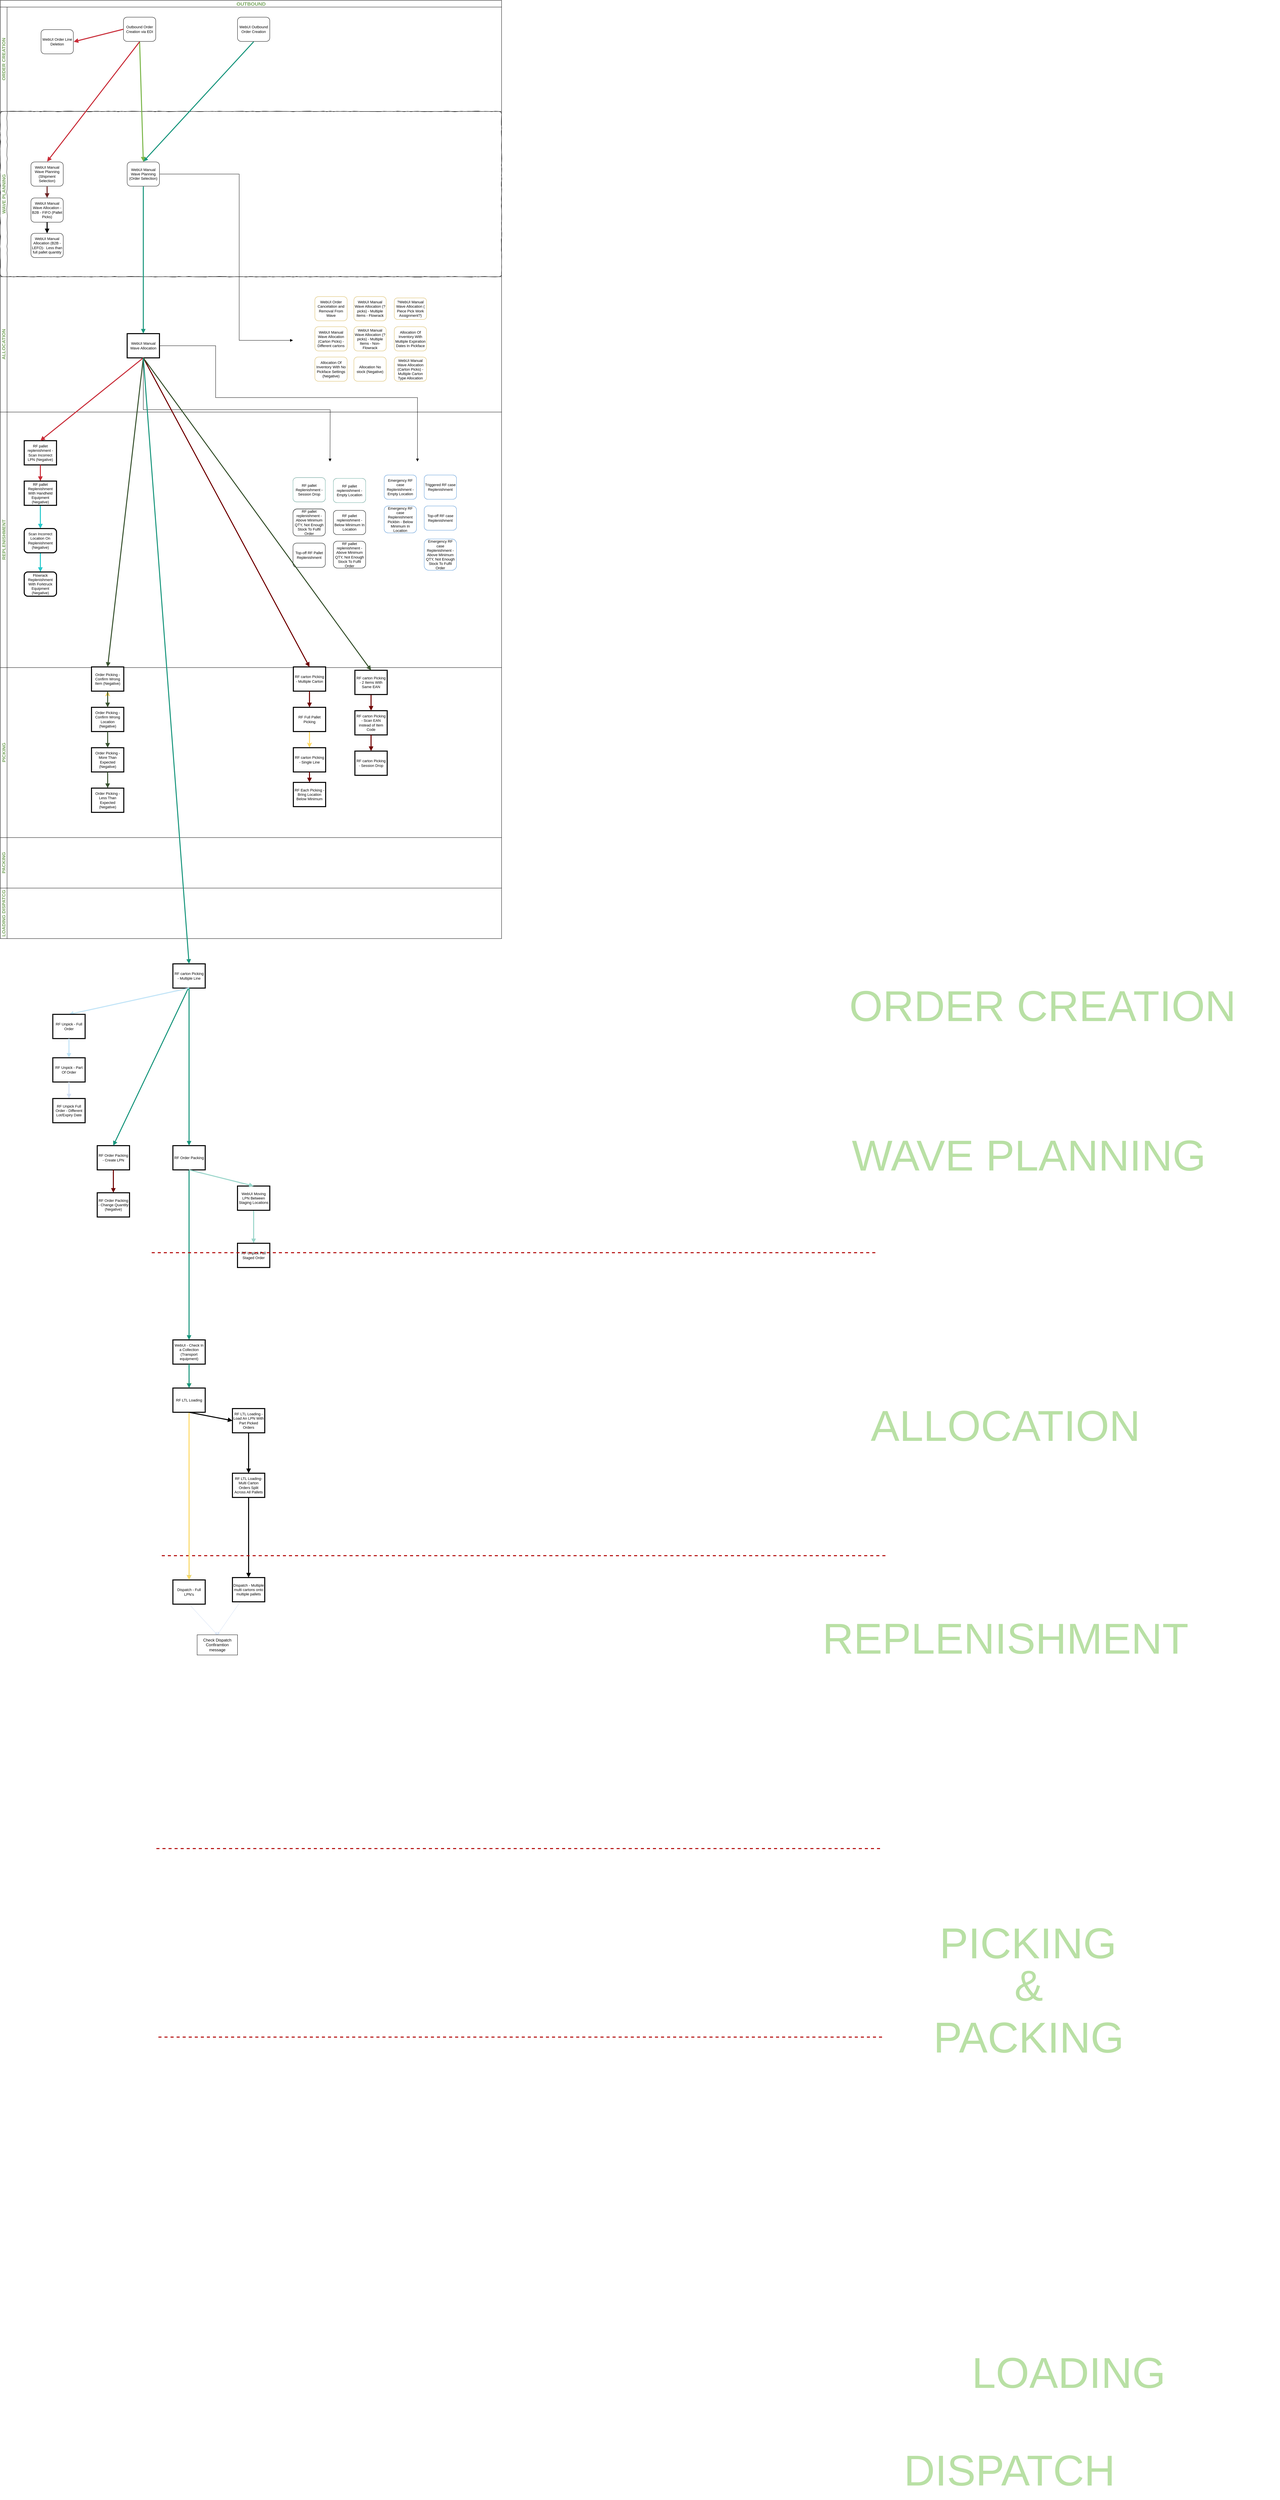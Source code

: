 <mxfile version="12.9.8" type="github"><diagram id="luoJL8KuEAm5CpeZwLHm" name="Page-1"><mxGraphModel dx="2500" dy="5607" grid="1" gridSize="10" guides="1" tooltips="1" connect="1" arrows="1" fold="1" page="1" pageScale="1" pageWidth="827" pageHeight="1169" math="0" shadow="0"><root><mxCell id="0"/><mxCell id="1" parent="0"/><UserObject label="&lt;font color=&quot;#B9E0A5&quot;&gt;ALLOCATION&lt;/font&gt;" lucidchartObjectId=".vVLuVB._1Rt" id="ZrMuteQqzwVxlPmZNm4r-79"><mxCell style="html=1;whiteSpace=wrap;;fontSize=128;fontColor=#000000;spacing=3;strokeColor=none;strokeOpacity=100;fillOpacity=0;shadow=1;fillColor=#000000;strokeWidth=3;" parent="1" vertex="1"><mxGeometry x="2486" y="-96" width="124" height="160" as="geometry"/></mxCell></UserObject><UserObject label="&lt;font color=&quot;#B9E0A5&quot;&gt;REPLENISHMENT&lt;/font&gt;" lucidchartObjectId=".vVLyLYL6PfR" id="ZrMuteQqzwVxlPmZNm4r-78"><mxCell style="html=1;whiteSpace=wrap;;fontSize=128;fontColor=#000000;spacing=3;strokeColor=none;strokeOpacity=100;fillOpacity=0;shadow=1;fillColor=#000000;strokeWidth=3;" parent="1" vertex="1"><mxGeometry x="2476" y="536" width="144" height="160" as="geometry"/></mxCell></UserObject><mxCell id="U_gB3cjSZpgT2DLavrX5-1" value="&lt;font style=&quot;font-size: 15px&quot; color=&quot;#78A65F&quot;&gt;OUTBOUND&lt;/font&gt;" style="swimlane;html=1;childLayout=stackLayout;resizeParent=1;resizeParentMax=0;horizontal=1;startSize=20;horizontalStack=0;" vertex="1" parent="1"><mxGeometry x="-440" y="-4250" width="1490" height="2787" as="geometry"/></mxCell><mxCell id="U_gB3cjSZpgT2DLavrX5-2" value="&lt;font style=&quot;font-size: 14px&quot; color=&quot;#78A65F&quot;&gt;ORDER CREATION&lt;br&gt;&lt;/font&gt;" style="swimlane;html=1;startSize=20;horizontal=0;" vertex="1" parent="U_gB3cjSZpgT2DLavrX5-1"><mxGeometry y="20" width="1490" height="310" as="geometry"/></mxCell><UserObject label="WebUI Order Line Deletion " lucidchartObjectId=".vVLLpRDW4vy" id="ZrMuteQqzwVxlPmZNm4r-17"><mxCell style="html=1;whiteSpace=wrap;;fontSize=11;fontColor=#000000;spacing=3;strokeOpacity=100;strokeWidth=1;rounded=1;perimeterSpacing=1;" parent="U_gB3cjSZpgT2DLavrX5-2" vertex="1"><mxGeometry x="121" y="67" width="96" height="72" as="geometry"/></mxCell></UserObject><mxCell id="U_gB3cjSZpgT2DLavrX5-3" value="&lt;font style=&quot;font-size: 14px&quot; color=&quot;#78A65F&quot;&gt;WAVE PLANNING&lt;br&gt;&lt;/font&gt;" style="swimlane;html=1;startSize=20;horizontal=0;rounded=1;comic=1;strokeWidth=1;perimeterSpacing=1;" vertex="1" parent="U_gB3cjSZpgT2DLavrX5-1"><mxGeometry y="330" width="1490" height="491" as="geometry"/></mxCell><UserObject label="WebUI Manual Wave Allocation - B2B - FIFO (Pallet Picks)" lucidchartObjectId="dOvMwCr7NXAL" id="ZrMuteQqzwVxlPmZNm4r-119"><mxCell style="html=1;whiteSpace=wrap;;fontSize=11;fontColor=#000000;spacing=3;strokeWidth=1;rounded=1;" parent="U_gB3cjSZpgT2DLavrX5-3" vertex="1"><mxGeometry x="91" y="257" width="96" height="72" as="geometry"/></mxCell></UserObject><UserObject label="" lucidchartObjectId="TKvM~NDfgVhR" id="ZrMuteQqzwVxlPmZNm4r-118"><mxCell style="html=1;jettySize=18;fontSize=11;strokeWidth=3;rounded=1;arcSize=0;startArrow=none;;endArrow=block;endFill=1;;exitX=0.5;exitY=1;exitDx=0;exitDy=0;entryX=0.5;entryY=0;entryDx=0;entryDy=0;" parent="U_gB3cjSZpgT2DLavrX5-3" source="ZrMuteQqzwVxlPmZNm4r-119" target="ZrMuteQqzwVxlPmZNm4r-55" edge="1"><mxGeometry width="100" height="100" relative="1" as="geometry"><mxPoint x="349" y="371" as="targetPoint"/></mxGeometry></mxCell></UserObject><UserObject label="WebUI Manual Wave Planning (Shipment Selection)" lucidchartObjectId=".vVLN.6uvLFo" id="ZrMuteQqzwVxlPmZNm4r-5"><mxCell style="html=1;whiteSpace=wrap;;fontSize=11;fontColor=#000000;spacing=3;strokeOpacity=100;strokeWidth=1;rounded=1;perimeterSpacing=1;" parent="U_gB3cjSZpgT2DLavrX5-3" vertex="1"><mxGeometry x="91" y="150" width="96" height="72" as="geometry"/></mxCell></UserObject><UserObject label="WebUI Manual Wave Planning (Order Selection)" link="https://jira.int.kn/browse/TCL-27" lucidchartObjectId=".vVL0HiBw2vn" id="ZrMuteQqzwVxlPmZNm4r-4"><mxCell style="html=1;whiteSpace=wrap;;fontSize=11;fontColor=#000000;spacing=3;strokeOpacity=100;strokeWidth=1;rounded=1;perimeterSpacing=1;" parent="U_gB3cjSZpgT2DLavrX5-3" vertex="1"><mxGeometry x="377" y="150" width="96" height="72" as="geometry"/></mxCell></UserObject><UserObject label="" lucidchartObjectId=".vVLKwBbfbuC" id="ZrMuteQqzwVxlPmZNm4r-58"><mxCell style="html=1;jettySize=18;fontSize=11;strokeColor=#6d2424;strokeOpacity=100;strokeWidth=3;rounded=1;arcSize=0;startArrow=none;;endArrow=block;endFill=1;;entryX=0.5;entryY=0;exitX=0.5;exitY=1;exitDx=0;exitDy=0;entryDx=0;entryDy=0;" parent="U_gB3cjSZpgT2DLavrX5-3" source="ZrMuteQqzwVxlPmZNm4r-5" target="ZrMuteQqzwVxlPmZNm4r-119" edge="1"><mxGeometry width="100" height="100" relative="1" as="geometry"><mxPoint x="565" y="306" as="sourcePoint"/></mxGeometry></mxCell></UserObject><UserObject label="WebUI Manual Allocation (B2B - LEFO)-&amp;nbsp; Less than full pallet quantity" lucidchartObjectId=".vVLW0~~8J9." id="ZrMuteQqzwVxlPmZNm4r-55"><mxCell style="html=1;whiteSpace=wrap;;fontSize=11;fontColor=#000000;spacing=3;strokeOpacity=100;strokeWidth=1;rounded=1;" parent="U_gB3cjSZpgT2DLavrX5-3" vertex="1"><mxGeometry x="91" y="362" width="96" height="72" as="geometry"/></mxCell></UserObject><mxCell id="U_gB3cjSZpgT2DLavrX5-4" value="&lt;div&gt;&lt;font style=&quot;font-size: 14px&quot; color=&quot;#78A65F&quot;&gt;ALLOCATION&lt;/font&gt;&lt;/div&gt;" style="swimlane;html=1;startSize=20;horizontal=0;" vertex="1" parent="U_gB3cjSZpgT2DLavrX5-1"><mxGeometry y="821" width="1490" height="402" as="geometry"/></mxCell><UserObject label="WebUI Manual Wave Allocation  (? picks) -   Multiple Items - Flowrack" lucidchartObjectId=".vVLqQHMH6m7" id="ZrMuteQqzwVxlPmZNm4r-40"><mxCell style="html=1;whiteSpace=wrap;;fontSize=11;fontColor=#000000;spacing=3;fillOpacity=0;fillColor=#000000;strokeWidth=1;rounded=1;comic=0;perimeterSpacing=1;shadow=0;strokeColor=#D6B656;" parent="U_gB3cjSZpgT2DLavrX5-4" vertex="1"><mxGeometry x="1051" y="59" width="96" height="72" as="geometry"/></mxCell></UserObject><UserObject label="WebUI Order  Cancelation and Removal From Wave" lucidchartObjectId=".vVL-yySB-Md" id="ZrMuteQqzwVxlPmZNm4r-10"><mxCell style="html=1;whiteSpace=wrap;;fontSize=11;fontColor=#000000;spacing=3;strokeOpacity=100;strokeWidth=1;rounded=1;comic=0;perimeterSpacing=1;shadow=0;strokeColor=#D6B656;" parent="U_gB3cjSZpgT2DLavrX5-4" vertex="1"><mxGeometry x="935" y="59.0" width="96" height="72" as="geometry"/></mxCell></UserObject><UserObject label="?WebUI Manual Wave Allocation ( Piece Pick Work Assignment?)" lucidchartObjectId=".vVLiXWS68hy" id="ZrMuteQqzwVxlPmZNm4r-54"><mxCell style="html=1;whiteSpace=wrap;;fontSize=11;fontColor=#000000;spacing=3;strokeWidth=1;rounded=1;comic=0;perimeterSpacing=1;shadow=0;strokeColor=#D6B656;" parent="U_gB3cjSZpgT2DLavrX5-4" vertex="1"><mxGeometry x="1171" y="63.0" width="96" height="64" as="geometry"/></mxCell></UserObject><UserObject label="WebUI Manual Wave Allocation  (? picks) -   Multiple Items -  Non-Flowrack" lucidchartObjectId=".vVL4~Vy8jL." id="ZrMuteQqzwVxlPmZNm4r-39"><mxCell style="html=1;whiteSpace=wrap;;fontSize=11;fontColor=#000000;spacing=3;fillOpacity=0;fillColor=#000000;strokeWidth=1;rounded=1;comic=0;perimeterSpacing=1;strokeColor=#D6B656;" parent="U_gB3cjSZpgT2DLavrX5-4" vertex="1"><mxGeometry x="1051" y="148.5" width="96" height="72" as="geometry"/></mxCell></UserObject><UserObject label="WebUI Manual Wave Allocation (Carton Picks) -Different cartons" lucidchartObjectId=".vVLkxgRSqq_" id="ZrMuteQqzwVxlPmZNm4r-53"><mxCell style="html=1;whiteSpace=wrap;;fontSize=11;fontColor=#000000;spacing=3;strokeWidth=1;rounded=1;comic=0;perimeterSpacing=1;shadow=0;strokeColor=#D6B656;" parent="U_gB3cjSZpgT2DLavrX5-4" vertex="1"><mxGeometry x="935" y="148.5" width="96" height="72" as="geometry"/></mxCell></UserObject><UserObject label=" Allocation Of Inventory With Multiple Expiration Dates In Pickface" lucidchartObjectId=".vVL4pVQn~yj" id="ZrMuteQqzwVxlPmZNm4r-38"><mxCell style="html=1;whiteSpace=wrap;;fontSize=11;fontColor=#000000;spacing=3;strokeWidth=1;rounded=1;comic=0;perimeterSpacing=1;shadow=0;strokeColor=#D6B656;" parent="U_gB3cjSZpgT2DLavrX5-4" vertex="1"><mxGeometry x="1171" y="148.5" width="96" height="72" as="geometry"/></mxCell></UserObject><UserObject label="Allocation Of Inventory With No Pickface Settings (Negative)" lucidchartObjectId=".vVLdm.uFGVy" id="ZrMuteQqzwVxlPmZNm4r-9"><mxCell style="html=1;whiteSpace=wrap;;fontSize=11;fontColor=#000000;spacing=3;strokeOpacity=100;strokeWidth=1;rounded=1;perimeterSpacing=1;strokeColor=#D6B656;" parent="U_gB3cjSZpgT2DLavrX5-4" vertex="1"><mxGeometry x="935" y="238.5" width="96" height="72" as="geometry"/></mxCell></UserObject><UserObject label="Allocation No stock (Negative)" lucidchartObjectId=".vVL~0iO5kdd" id="ZrMuteQqzwVxlPmZNm4r-8"><mxCell style="html=1;whiteSpace=wrap;;fontSize=11;fontColor=#000000;spacing=3;strokeOpacity=100;strokeWidth=1;rounded=1;perimeterSpacing=1;strokeColor=#D6B656;" parent="U_gB3cjSZpgT2DLavrX5-4" vertex="1"><mxGeometry x="1051" y="238.5" width="96" height="72" as="geometry"/></mxCell></UserObject><UserObject label="WebUI Manual Wave Allocation (Carton Picks) - Multiple Carton Type Allocation" lucidchartObjectId=".vVL07Q1T3~1" id="ZrMuteQqzwVxlPmZNm4r-2"><mxCell style="html=1;whiteSpace=wrap;;fontSize=11;fontColor=#000000;spacing=3;strokeOpacity=100;strokeWidth=1;comic=0;shadow=0;rounded=1;strokeColor=#D6B656;perimeterSpacing=1;" parent="U_gB3cjSZpgT2DLavrX5-4" vertex="1"><mxGeometry x="1171" y="238.5" width="96" height="72" as="geometry"/></mxCell></UserObject><UserObject label="WebUI Manual Wave Allocation " lucidchartObjectId=".vVLSlnws_BT" id="ZrMuteQqzwVxlPmZNm4r-47"><mxCell style="html=1;whiteSpace=wrap;;fontSize=11;fontColor=#000000;spacing=3;strokeOpacity=100;strokeWidth=3;" parent="U_gB3cjSZpgT2DLavrX5-4" vertex="1"><mxGeometry x="377" y="169" width="96" height="72" as="geometry"/></mxCell></UserObject><mxCell id="U_gB3cjSZpgT2DLavrX5-6" value="&lt;font style=&quot;font-size: 14px&quot; color=&quot;#78A65F&quot;&gt;REPLENISHMENT&lt;br&gt;&lt;/font&gt;" style="swimlane;html=1;startSize=20;horizontal=0;" vertex="1" parent="U_gB3cjSZpgT2DLavrX5-1"><mxGeometry y="1223" width="1490" height="759" as="geometry"/></mxCell><mxCell id="U_gB3cjSZpgT2DLavrX5-25" value="&lt;font style=&quot;font-size: 14px&quot; color=&quot;#78A65F&quot;&gt;REPLENISHMENT&lt;br&gt;&lt;/font&gt;" style="swimlane;html=1;startSize=20;horizontal=0;" vertex="1" parent="U_gB3cjSZpgT2DLavrX5-6"><mxGeometry width="1490" height="759" as="geometry"/></mxCell><UserObject label="RF pallet replenishment - Scan Incorrect LPN (Negative)" lucidchartObjectId=".vVLLuCzHj3n" id="U_gB3cjSZpgT2DLavrX5-28"><mxCell style="html=1;whiteSpace=wrap;;fontSize=11;fontColor=#000000;spacing=3;strokeOpacity=100;strokeWidth=3;" vertex="1" parent="U_gB3cjSZpgT2DLavrX5-25"><mxGeometry x="71" y="85" width="96" height="72" as="geometry"/></mxCell></UserObject><UserObject label="" lucidchartObjectId=".vVLG-VikOHq" id="U_gB3cjSZpgT2DLavrX5-29"><mxCell style="html=1;jettySize=18;fontSize=11;strokeColor=#28c9cc;strokeOpacity=100;strokeWidth=3;rounded=1;arcSize=0;startArrow=none;;endArrow=block;endFill=1;;exitX=0.5;exitY=1.021;exitPerimeter=1;entryX=0.5;entryY=-0.021;entryPerimeter=1;" edge="1" parent="U_gB3cjSZpgT2DLavrX5-25" source="U_gB3cjSZpgT2DLavrX5-42" target="U_gB3cjSZpgT2DLavrX5-41"><mxGeometry width="100" height="100" relative="1" as="geometry"/></mxCell></UserObject><UserObject label="" lucidchartObjectId=".vVLofUYMdH4" id="U_gB3cjSZpgT2DLavrX5-30"><mxCell style="html=1;jettySize=18;fontSize=11;strokeColor=#28c9cc;strokeOpacity=100;strokeWidth=3;rounded=1;arcSize=0;startArrow=none;;endArrow=block;endFill=1;;exitX=0.5;exitY=1;entryX=0.5;entryY=-0.021;entryPerimeter=1;exitDx=0;exitDy=0;" edge="1" parent="U_gB3cjSZpgT2DLavrX5-25" source="U_gB3cjSZpgT2DLavrX5-38" target="U_gB3cjSZpgT2DLavrX5-42"><mxGeometry width="100" height="100" relative="1" as="geometry"/></mxCell></UserObject><UserObject label="" lucidchartObjectId=".vVLhCOw98GG" id="U_gB3cjSZpgT2DLavrX5-31"><mxCell style="html=1;jettySize=18;fontSize=11;strokeColor=#c92d39;strokeOpacity=100;strokeWidth=3;rounded=1;arcSize=0;startArrow=none;;endArrow=block;endFill=1;;exitX=0.5;exitY=1.021;exitPerimeter=1;entryX=0.5;entryY=-0.021;entryPerimeter=1;" edge="1" parent="U_gB3cjSZpgT2DLavrX5-25" source="U_gB3cjSZpgT2DLavrX5-28" target="U_gB3cjSZpgT2DLavrX5-38"><mxGeometry width="100" height="100" relative="1" as="geometry"/></mxCell></UserObject><UserObject label="RF pallet  Replenishment With Handheld Equipment (Negative)" lucidchartObjectId=".vVLH~wC2rEc" id="U_gB3cjSZpgT2DLavrX5-38"><mxCell style="html=1;whiteSpace=wrap;;fontSize=11;fontColor=#000000;spacing=3;strokeOpacity=100;strokeWidth=3;" vertex="1" parent="U_gB3cjSZpgT2DLavrX5-25"><mxGeometry x="71" y="205" width="96" height="72" as="geometry"/></mxCell></UserObject><UserObject label="Emergency RF case Replenishment - Empty Location" lucidchartObjectId=".vVLllC0J9Zr" id="ZrMuteQqzwVxlPmZNm4r-24"><mxCell style="html=1;whiteSpace=wrap;;fontSize=11;fontColor=#000000;spacing=3;strokeOpacity=100;strokeWidth=1;rounded=1;perimeterSpacing=1;strokeColor=#5696D6;" parent="U_gB3cjSZpgT2DLavrX5-25" vertex="1"><mxGeometry x="1141" y="187" width="96" height="72" as="geometry"/></mxCell></UserObject><UserObject label="Triggered RF case Replenishment" lucidchartObjectId=".vVL1J9eiRK7" id="ZrMuteQqzwVxlPmZNm4r-36"><mxCell style="html=1;whiteSpace=wrap;;fontSize=11;fontColor=#000000;spacing=3;strokeOpacity=100;strokeWidth=1;rounded=1;perimeterSpacing=1;strokeColor=#5696D6;" parent="U_gB3cjSZpgT2DLavrX5-25" vertex="1"><mxGeometry x="1260" y="187" width="96" height="72" as="geometry"/></mxCell></UserObject><UserObject label="Emergency RF case Replenishment - Empty Location" lucidchartObjectId=".vVLllC0J9Zr" id="U_gB3cjSZpgT2DLavrX5-26"><mxCell style="html=1;whiteSpace=wrap;;fontSize=11;fontColor=#000000;spacing=3;strokeOpacity=100;strokeWidth=1;rounded=1;perimeterSpacing=1;strokeColor=#5696D6;" vertex="1" parent="U_gB3cjSZpgT2DLavrX5-25"><mxGeometry x="1141" y="187" width="96" height="72" as="geometry"/></mxCell></UserObject><UserObject label="Triggered RF case Replenishment" lucidchartObjectId=".vVL1J9eiRK7" id="U_gB3cjSZpgT2DLavrX5-27"><mxCell style="html=1;whiteSpace=wrap;;fontSize=11;fontColor=#000000;spacing=3;strokeOpacity=100;strokeWidth=1;rounded=1;perimeterSpacing=1;strokeColor=#5696D6;" vertex="1" parent="U_gB3cjSZpgT2DLavrX5-25"><mxGeometry x="1260" y="187" width="96" height="72" as="geometry"/></mxCell></UserObject><UserObject label="Top-off RF case Replenishment" lucidchartObjectId=".vVLzS1Z9R6-" id="U_gB3cjSZpgT2DLavrX5-33"><mxCell style="html=1;whiteSpace=wrap;;fontSize=11;fontColor=#000000;spacing=3;strokeOpacity=100;strokeWidth=1;rounded=1;perimeterSpacing=1;strokeColor=#5696D6;" vertex="1" parent="U_gB3cjSZpgT2DLavrX5-25"><mxGeometry x="1260" y="279" width="96" height="72" as="geometry"/></mxCell></UserObject><UserObject label="RF pallet  Replenishment - Session Drop" lucidchartObjectId="ALVL61vblGDb" id="U_gB3cjSZpgT2DLavrX5-34"><mxCell style="html=1;whiteSpace=wrap;;fontSize=11;fontColor=#000000;spacing=3;strokeOpacity=100;strokeWidth=1;rounded=1;perimeterSpacing=1;" vertex="1" parent="U_gB3cjSZpgT2DLavrX5-25"><mxGeometry x="870.0" y="194.75" width="96" height="72" as="geometry"/></mxCell></UserObject><UserObject label="RF pallet replenishment  - Empty Location" lucidchartObjectId=".vVLG3KbtADb" id="U_gB3cjSZpgT2DLavrX5-43"><mxCell style="html=1;whiteSpace=wrap;;fontSize=11;fontColor=#000000;spacing=3;strokeOpacity=100;strokeWidth=1;rounded=1;perimeterSpacing=1;" vertex="1" parent="U_gB3cjSZpgT2DLavrX5-25"><mxGeometry x="990.0" y="197" width="96" height="72" as="geometry"/></mxCell></UserObject><UserObject label="Top-off RF case Replenishment" lucidchartObjectId=".vVLzS1Z9R6-" id="ZrMuteQqzwVxlPmZNm4r-74"><mxCell style="html=1;whiteSpace=wrap;;fontSize=11;fontColor=#000000;spacing=3;strokeOpacity=100;strokeWidth=1;rounded=1;perimeterSpacing=1;strokeColor=#5696D6;" parent="U_gB3cjSZpgT2DLavrX5-25" vertex="1"><mxGeometry x="1260" y="279" width="96" height="72" as="geometry"/></mxCell></UserObject><UserObject label="RF pallet  Replenishment - Session Drop" lucidchartObjectId="ALVL61vblGDb" id="ZrMuteQqzwVxlPmZNm4r-89"><mxCell style="html=1;whiteSpace=wrap;;fontSize=11;fontColor=#000000;spacing=3;strokeOpacity=100;strokeWidth=1;rounded=1;perimeterSpacing=1;strokeColor=#67AB9F;" parent="U_gB3cjSZpgT2DLavrX5-25" vertex="1"><mxGeometry x="870.0" y="194.75" width="96" height="72" as="geometry"/></mxCell></UserObject><UserObject label="RF pallet replenishment  - Empty Location" lucidchartObjectId=".vVLG3KbtADb" id="ZrMuteQqzwVxlPmZNm4r-18"><mxCell style="html=1;whiteSpace=wrap;;fontSize=11;fontColor=#000000;spacing=3;strokeOpacity=100;strokeWidth=1;rounded=1;perimeterSpacing=1;strokeColor=#67AB9F;" parent="U_gB3cjSZpgT2DLavrX5-25" vertex="1"><mxGeometry x="990.0" y="197" width="96" height="72" as="geometry"/></mxCell></UserObject><UserObject label="Emergency RF case Replenishment - Above Minimum QTY, Not Enough Stock To Fulfil Order" lucidchartObjectId=".vVL~g4jn9-n" id="ZrMuteQqzwVxlPmZNm4r-26"><mxCell style="html=1;whiteSpace=wrap;;fontSize=11;fontColor=#000000;spacing=3;strokeOpacity=100;strokeWidth=1;rounded=1;perimeterSpacing=1;strokeColor=#5696D6;" parent="U_gB3cjSZpgT2DLavrX5-25" vertex="1"><mxGeometry x="1260" y="377" width="96" height="93" as="geometry"/></mxCell></UserObject><UserObject label="RF pallet replenishment - Above Minimum QTY, Not Enough Stock To Fulfil Order" lucidchartObjectId=".vVL1Erp07Hh" id="U_gB3cjSZpgT2DLavrX5-20"><mxCell style="html=1;whiteSpace=wrap;;fontSize=11;fontColor=#000000;spacing=3;strokeOpacity=100;strokeWidth=1;rounded=1;perimeterSpacing=1;strokeColor=#67AB9F;" vertex="1" parent="U_gB3cjSZpgT2DLavrX5-25"><mxGeometry x="990.0" y="383.5" width="96" height="80" as="geometry"/></mxCell></UserObject><UserObject label="RF pallet replenishment - Below Minimum In Location" lucidchartObjectId=".vVLLzOHcC9c" id="ZrMuteQqzwVxlPmZNm4r-19"><mxCell style="html=1;whiteSpace=wrap;;fontSize=11;fontColor=#000000;spacing=3;strokeOpacity=100;strokeWidth=1;rounded=1;perimeterSpacing=1;strokeColor=#67AB9F;" parent="U_gB3cjSZpgT2DLavrX5-25" vertex="1"><mxGeometry x="990.0" y="292" width="96" height="72" as="geometry"/></mxCell></UserObject><UserObject label="RF pallet replenishment - Above Minimum QTY, Not Enough Stock To Fulfil Order" lucidchartObjectId=".vVL1Erp07Hh" id="ZrMuteQqzwVxlPmZNm4r-20"><mxCell style="html=1;whiteSpace=wrap;;fontSize=11;fontColor=#000000;spacing=3;strokeOpacity=100;strokeWidth=1;rounded=1;perimeterSpacing=1;strokeColor=#67AB9F;" parent="U_gB3cjSZpgT2DLavrX5-25" vertex="1"><mxGeometry x="870.0" y="287.75" width="96" height="80" as="geometry"/></mxCell></UserObject><UserObject label="Top-off RF Pallet Replenishment" lucidchartObjectId="ALVL61vblGDb" id="U_gB3cjSZpgT2DLavrX5-21"><mxCell style="html=1;whiteSpace=wrap;;fontSize=11;fontColor=#000000;spacing=3;strokeOpacity=100;strokeWidth=1;rounded=1;perimeterSpacing=1;strokeColor=#67AB9F;" vertex="1" parent="U_gB3cjSZpgT2DLavrX5-25"><mxGeometry x="870.0" y="389.25" width="96" height="72" as="geometry"/></mxCell></UserObject><UserObject label="Emergency RF case Replenishment Pickbin - Below Minimum In Location" lucidchartObjectId=".vVLDHT-9TAI" id="ZrMuteQqzwVxlPmZNm4r-25"><mxCell style="html=1;whiteSpace=wrap;;fontSize=11;fontColor=#000000;spacing=3;strokeOpacity=100;strokeWidth=1;rounded=1;perimeterSpacing=1;strokeColor=#5696D6;" parent="U_gB3cjSZpgT2DLavrX5-25" vertex="1"><mxGeometry x="1141" y="279" width="96" height="80" as="geometry"/></mxCell></UserObject><UserObject label="Emergency RF case Replenishment - Above Minimum QTY, Not Enough Stock To Fulfil Order" lucidchartObjectId=".vVL~g4jn9-n" id="U_gB3cjSZpgT2DLavrX5-40"><mxCell style="html=1;whiteSpace=wrap;;fontSize=11;fontColor=#000000;spacing=3;strokeOpacity=100;strokeWidth=1;rounded=1;perimeterSpacing=1;strokeColor=#5696D6;" vertex="1" parent="U_gB3cjSZpgT2DLavrX5-25"><mxGeometry x="1260" y="377" width="96" height="93" as="geometry"/></mxCell></UserObject><UserObject label="RF pallet replenishment - Above Minimum QTY, Not Enough Stock To Fulfil Order" lucidchartObjectId=".vVL1Erp07Hh" id="U_gB3cjSZpgT2DLavrX5-39"><mxCell style="html=1;whiteSpace=wrap;;fontSize=11;fontColor=#000000;spacing=3;strokeOpacity=100;strokeWidth=1;rounded=1;perimeterSpacing=1;" vertex="1" parent="U_gB3cjSZpgT2DLavrX5-25"><mxGeometry x="990.0" y="383.5" width="96" height="80" as="geometry"/></mxCell></UserObject><UserObject label="RF pallet replenishment - Below Minimum In Location" lucidchartObjectId=".vVLLzOHcC9c" id="U_gB3cjSZpgT2DLavrX5-37"><mxCell style="html=1;whiteSpace=wrap;;fontSize=11;fontColor=#000000;spacing=3;strokeOpacity=100;strokeWidth=1;rounded=1;perimeterSpacing=1;" vertex="1" parent="U_gB3cjSZpgT2DLavrX5-25"><mxGeometry x="990.0" y="292" width="96" height="72" as="geometry"/></mxCell></UserObject><UserObject label="RF pallet replenishment - Above Minimum QTY, Not Enough Stock To Fulfil Order" lucidchartObjectId=".vVL1Erp07Hh" id="U_gB3cjSZpgT2DLavrX5-36"><mxCell style="html=1;whiteSpace=wrap;;fontSize=11;fontColor=#000000;spacing=3;strokeOpacity=100;strokeWidth=1;rounded=1;perimeterSpacing=1;" vertex="1" parent="U_gB3cjSZpgT2DLavrX5-25"><mxGeometry x="870.0" y="287.75" width="96" height="80" as="geometry"/></mxCell></UserObject><UserObject label="Top-off RF Pallet Replenishment" lucidchartObjectId="ALVL61vblGDb" id="U_gB3cjSZpgT2DLavrX5-35"><mxCell style="html=1;whiteSpace=wrap;;fontSize=11;fontColor=#000000;spacing=3;strokeOpacity=100;strokeWidth=1;rounded=1;perimeterSpacing=1;" vertex="1" parent="U_gB3cjSZpgT2DLavrX5-25"><mxGeometry x="870.0" y="389.25" width="96" height="72" as="geometry"/></mxCell></UserObject><UserObject label="Emergency RF case Replenishment Pickbin - Below Minimum In Location" lucidchartObjectId=".vVLDHT-9TAI" id="U_gB3cjSZpgT2DLavrX5-32"><mxCell style="html=1;whiteSpace=wrap;;fontSize=11;fontColor=#000000;spacing=3;strokeOpacity=100;strokeWidth=1;rounded=1;perimeterSpacing=1;strokeColor=#5696D6;" vertex="1" parent="U_gB3cjSZpgT2DLavrX5-25"><mxGeometry x="1141" y="279" width="96" height="80" as="geometry"/></mxCell></UserObject><UserObject label="RF pallet replenishment - Above Minimum QTY, Not Enough Stock To Fulfil Order" lucidchartObjectId=".vVL1Erp07Hh" id="U_gB3cjSZpgT2DLavrX5-44"><mxCell style="html=1;whiteSpace=wrap;;fontSize=11;fontColor=#000000;spacing=3;strokeOpacity=100;strokeWidth=1;rounded=1;perimeterSpacing=1;" vertex="1" parent="U_gB3cjSZpgT2DLavrX5-25"><mxGeometry x="870.0" y="288" width="96" height="80" as="geometry"/></mxCell></UserObject><UserObject label="Flowrack Replenishment With Forktruck Equipment (Negative)" lucidchartObjectId=".vVLsWGwoKKf" id="U_gB3cjSZpgT2DLavrX5-41"><mxCell style="html=1;whiteSpace=wrap;;fontSize=11;fontColor=#000000;spacing=3;strokeOpacity=100;strokeWidth=3;rounded=1;" vertex="1" parent="U_gB3cjSZpgT2DLavrX5-25"><mxGeometry x="71" y="475" width="96" height="72" as="geometry"/></mxCell></UserObject><UserObject label="Scan Incorrect Location On Replenishment (Negative)" lucidchartObjectId=".vVLjdvRrUWc" id="U_gB3cjSZpgT2DLavrX5-42"><mxCell style="html=1;whiteSpace=wrap;;fontSize=11;fontColor=#000000;spacing=3;strokeOpacity=100;strokeWidth=3;rounded=1;" vertex="1" parent="U_gB3cjSZpgT2DLavrX5-25"><mxGeometry x="71" y="346" width="96" height="72" as="geometry"/></mxCell></UserObject><UserObject label="RF pallet replenishment - Scan Incorrect LPN (Negative)" lucidchartObjectId=".vVLLuCzHj3n" id="ZrMuteQqzwVxlPmZNm4r-32"><mxCell style="html=1;whiteSpace=wrap;;fontSize=11;fontColor=#000000;spacing=3;strokeOpacity=100;strokeWidth=3;" parent="U_gB3cjSZpgT2DLavrX5-6" vertex="1"><mxGeometry x="71" y="85" width="96" height="72" as="geometry"/></mxCell></UserObject><UserObject label="" lucidchartObjectId=".vVLG-VikOHq" id="ZrMuteQqzwVxlPmZNm4r-34"><mxCell style="html=1;jettySize=18;fontSize=11;strokeColor=#28c9cc;strokeOpacity=100;strokeWidth=3;rounded=1;arcSize=0;startArrow=none;;endArrow=block;endFill=1;;exitX=0.5;exitY=1.021;exitPerimeter=1;entryX=0.5;entryY=-0.021;entryPerimeter=1;" parent="U_gB3cjSZpgT2DLavrX5-6" source="ZrMuteQqzwVxlPmZNm4r-30" target="ZrMuteQqzwVxlPmZNm4r-31" edge="1"><mxGeometry width="100" height="100" relative="1" as="geometry"/></mxCell></UserObject><UserObject label="" lucidchartObjectId=".vVLofUYMdH4" id="ZrMuteQqzwVxlPmZNm4r-71"><mxCell style="html=1;jettySize=18;fontSize=11;strokeColor=#28c9cc;strokeOpacity=100;strokeWidth=3;rounded=1;arcSize=0;startArrow=none;;endArrow=block;endFill=1;;exitX=0.5;exitY=1;entryX=0.5;entryY=-0.021;entryPerimeter=1;exitDx=0;exitDy=0;" parent="U_gB3cjSZpgT2DLavrX5-6" source="ZrMuteQqzwVxlPmZNm4r-33" target="ZrMuteQqzwVxlPmZNm4r-30" edge="1"><mxGeometry width="100" height="100" relative="1" as="geometry"/></mxCell></UserObject><UserObject label="" lucidchartObjectId=".vVLhCOw98GG" id="ZrMuteQqzwVxlPmZNm4r-77"><mxCell style="html=1;jettySize=18;fontSize=11;strokeColor=#c92d39;strokeOpacity=100;strokeWidth=3;rounded=1;arcSize=0;startArrow=none;;endArrow=block;endFill=1;;exitX=0.5;exitY=1.021;exitPerimeter=1;entryX=0.5;entryY=-0.021;entryPerimeter=1;" parent="U_gB3cjSZpgT2DLavrX5-6" source="ZrMuteQqzwVxlPmZNm4r-32" target="ZrMuteQqzwVxlPmZNm4r-33" edge="1"><mxGeometry width="100" height="100" relative="1" as="geometry"/></mxCell></UserObject><UserObject label="RF pallet  Replenishment With Handheld Equipment (Negative)" lucidchartObjectId=".vVLH~wC2rEc" id="ZrMuteQqzwVxlPmZNm4r-33"><mxCell style="html=1;whiteSpace=wrap;;fontSize=11;fontColor=#000000;spacing=3;strokeOpacity=100;strokeWidth=3;" parent="U_gB3cjSZpgT2DLavrX5-6" vertex="1"><mxGeometry x="71" y="205" width="96" height="72" as="geometry"/></mxCell></UserObject><UserObject label="Flowrack Replenishment With Forktruck Equipment (Negative)" lucidchartObjectId=".vVLsWGwoKKf" id="ZrMuteQqzwVxlPmZNm4r-31"><mxCell style="html=1;whiteSpace=wrap;;fontSize=11;fontColor=#000000;spacing=3;strokeOpacity=100;strokeWidth=3;rounded=1;" parent="U_gB3cjSZpgT2DLavrX5-6" vertex="1"><mxGeometry x="71" y="475" width="96" height="72" as="geometry"/></mxCell></UserObject><UserObject label="Scan Incorrect Location On Replenishment (Negative)" lucidchartObjectId=".vVLjdvRrUWc" id="ZrMuteQqzwVxlPmZNm4r-30"><mxCell style="html=1;whiteSpace=wrap;;fontSize=11;fontColor=#000000;spacing=3;strokeOpacity=100;strokeWidth=3;rounded=1;" parent="U_gB3cjSZpgT2DLavrX5-6" vertex="1"><mxGeometry x="71" y="346" width="96" height="72" as="geometry"/></mxCell></UserObject><mxCell id="U_gB3cjSZpgT2DLavrX5-7" value="&lt;font style=&quot;font-size: 14px&quot; color=&quot;#78A65F&quot;&gt;PICKING&lt;br&gt;&lt;/font&gt;" style="swimlane;html=1;startSize=20;horizontal=0;" vertex="1" parent="U_gB3cjSZpgT2DLavrX5-1"><mxGeometry y="1982" width="1490" height="505" as="geometry"/></mxCell><mxCell id="ZrMuteQqzwVxlPmZNm4r-172" value="" style="edgeStyle=none;rounded=0;orthogonalLoop=1;jettySize=auto;html=1;strokeColor=#FFD966;strokeWidth=3;fontSize=128;" parent="U_gB3cjSZpgT2DLavrX5-7" source="ZrMuteQqzwVxlPmZNm4r-41" target="ZrMuteQqzwVxlPmZNm4r-94" edge="1"><mxGeometry relative="1" as="geometry"/></mxCell><UserObject label="RF carton Picking - Multiple Carton" lucidchartObjectId="W-VLlLLOOaS." id="ZrMuteQqzwVxlPmZNm4r-95"><mxCell style="html=1;whiteSpace=wrap;;fontSize=11;fontColor=#000000;spacing=3;strokeOpacity=100;strokeWidth=3;" parent="U_gB3cjSZpgT2DLavrX5-7" vertex="1"><mxGeometry x="871" y="-2" width="96" height="72" as="geometry"/></mxCell></UserObject><UserObject label="" lucidchartObjectId="ycWLk2Y72gAp" id="ZrMuteQqzwVxlPmZNm4r-153"><mxCell style="html=1;jettySize=18;fontSize=11;strokeColor=#6F0000;strokeOpacity=100;strokeWidth=3;rounded=1;arcSize=0;edgeStyle=orthogonalEdgeStyle;startArrow=none;;endArrow=block;endFill=1;;exitX=0.5;exitY=1.021;exitPerimeter=1;fillColor=#a20025;entryX=0.5;entryY=0;entryDx=0;entryDy=0;" parent="U_gB3cjSZpgT2DLavrX5-7" source="ZrMuteQqzwVxlPmZNm4r-95" target="ZrMuteQqzwVxlPmZNm4r-41" edge="1"><mxGeometry width="100" height="100" relative="1" as="geometry"><mxPoint x="919" y="70" as="sourcePoint"/><mxPoint x="831" y="108" as="targetPoint"/></mxGeometry></mxCell></UserObject><UserObject label="RF carton Picking - Single Line" lucidchartObjectId="w9VLIz-hCp22" id="ZrMuteQqzwVxlPmZNm4r-94"><mxCell style="html=1;whiteSpace=wrap;;fontSize=11;fontColor=#000000;spacing=3;strokeOpacity=100;strokeWidth=3;" parent="U_gB3cjSZpgT2DLavrX5-7" vertex="1"><mxGeometry x="871" y="238" width="96" height="72" as="geometry"/></mxCell></UserObject><UserObject label="RF carton Picking - Scan EAN instead of Item Code" lucidchartObjectId="AjWLmgT_bsjo" id="ZrMuteQqzwVxlPmZNm4r-104"><mxCell style="html=1;whiteSpace=wrap;;fontSize=11;fontColor=#000000;spacing=3;strokeWidth=3;" parent="U_gB3cjSZpgT2DLavrX5-7" vertex="1"><mxGeometry x="1054" y="128" width="96" height="72" as="geometry"/></mxCell></UserObject><UserObject label="" lucidchartObjectId="yjWLZI0-K551" id="ZrMuteQqzwVxlPmZNm4r-103"><mxCell style="html=1;jettySize=18;fontSize=11;strokeColor=#6F0000;strokeOpacity=100;strokeWidth=3;rounded=1;arcSize=0;startArrow=none;;endArrow=block;endFill=1;;exitX=0.5;exitY=1.021;exitPerimeter=1;entryX=0.5;entryY=-0.021;entryPerimeter=1;fillColor=#a20025;" parent="U_gB3cjSZpgT2DLavrX5-7" source="ZrMuteQqzwVxlPmZNm4r-102" target="ZrMuteQqzwVxlPmZNm4r-104" edge="1"><mxGeometry width="100" height="100" relative="1" as="geometry"/></mxCell></UserObject><UserObject label="RF carton Picking - 2 Items With Same EAN" lucidchartObjectId="3hWLlkM~54B_" id="ZrMuteQqzwVxlPmZNm4r-102"><mxCell style="html=1;whiteSpace=wrap;;fontSize=11;fontColor=#000000;spacing=3;strokeWidth=3;" parent="U_gB3cjSZpgT2DLavrX5-7" vertex="1"><mxGeometry x="1054" y="8" width="96" height="72" as="geometry"/></mxCell></UserObject><UserObject label="" lucidchartObjectId="ycWLk2Y72gAp" id="ZrMuteQqzwVxlPmZNm4r-100"><mxCell style="html=1;jettySize=18;fontSize=11;strokeColor=#6F0000;strokeOpacity=100;strokeWidth=3;rounded=1;arcSize=0;edgeStyle=orthogonalEdgeStyle;startArrow=none;;endArrow=block;endFill=1;;exitX=0.5;exitY=1.021;exitPerimeter=1;entryX=0.5;entryY=-0.021;entryPerimeter=1;fillColor=#a20025;" parent="U_gB3cjSZpgT2DLavrX5-7" source="ZrMuteQqzwVxlPmZNm4r-94" target="ZrMuteQqzwVxlPmZNm4r-76" edge="1"><mxGeometry width="100" height="100" relative="1" as="geometry"/></mxCell></UserObject><UserObject label="" lucidchartObjectId="KaWLSkqLJ9NO" id="ZrMuteQqzwVxlPmZNm4r-97"><mxCell style="html=1;jettySize=18;fontSize=11;strokeColor=#6F0000;strokeOpacity=100;strokeWidth=3;rounded=1;arcSize=0;edgeStyle=orthogonalEdgeStyle;startArrow=none;;endArrow=block;endFill=1;;entryX=0.5;entryY=-0.021;entryPerimeter=1;fillColor=#a20025;" parent="U_gB3cjSZpgT2DLavrX5-7" source="ZrMuteQqzwVxlPmZNm4r-104" target="ZrMuteQqzwVxlPmZNm4r-96" edge="1"><mxGeometry width="100" height="100" relative="1" as="geometry"/></mxCell></UserObject><UserObject label="RF carton Picking - Session Drop" lucidchartObjectId="R~VLGetVZpA6" id="ZrMuteQqzwVxlPmZNm4r-96"><mxCell style="html=1;whiteSpace=wrap;;fontSize=11;fontColor=#000000;spacing=3;strokeWidth=3;" parent="U_gB3cjSZpgT2DLavrX5-7" vertex="1"><mxGeometry x="1054" y="248" width="96" height="72" as="geometry"/></mxCell></UserObject><UserObject label="RF Each Picking - Bring Location Below Minimum" lucidchartObjectId=".vVL_NpEDnmk" id="ZrMuteQqzwVxlPmZNm4r-76"><mxCell style="html=1;whiteSpace=wrap;;fontSize=11;fontColor=#000000;spacing=3;strokeOpacity=100;strokeWidth=3;" parent="U_gB3cjSZpgT2DLavrX5-7" vertex="1"><mxGeometry x="871" y="341" width="96" height="72" as="geometry"/></mxCell></UserObject><UserObject label="RF Full Pallet Picking" lucidchartObjectId=".vVLDz3QWuJy" id="ZrMuteQqzwVxlPmZNm4r-41"><mxCell style="html=1;whiteSpace=wrap;;fontSize=11;fontColor=#000000;spacing=3;strokeOpacity=100;strokeWidth=3;" parent="U_gB3cjSZpgT2DLavrX5-7" vertex="1"><mxGeometry x="871" y="118" width="96" height="72" as="geometry"/></mxCell></UserObject><UserObject label="Order Picking - More Than Expected (Negative)" lucidchartObjectId=".vVLx9R2JAR_" id="ZrMuteQqzwVxlPmZNm4r-59"><mxCell style="html=1;whiteSpace=wrap;;fontSize=11;fontColor=#000000;spacing=3;strokeOpacity=100;strokeWidth=3;" parent="U_gB3cjSZpgT2DLavrX5-7" vertex="1"><mxGeometry x="271" y="238" width="96" height="72" as="geometry"/></mxCell></UserObject><UserObject label="Order Picking - Confirm Wrong Item (Negative)" lucidchartObjectId=".vVLBFFsnQis" id="ZrMuteQqzwVxlPmZNm4r-61"><mxCell style="html=1;whiteSpace=wrap;;fontSize=11;fontColor=#000000;spacing=3;strokeOpacity=100;strokeWidth=3;" parent="U_gB3cjSZpgT2DLavrX5-7" vertex="1"><mxGeometry x="271" y="-2" width="96" height="72" as="geometry"/></mxCell></UserObject><mxCell id="ZrMuteQqzwVxlPmZNm4r-173" value="" style="edgeStyle=none;rounded=0;orthogonalLoop=1;jettySize=auto;html=1;strokeColor=#FFD966;strokeWidth=3;fontSize=128;" parent="U_gB3cjSZpgT2DLavrX5-7" source="ZrMuteQqzwVxlPmZNm4r-62" target="ZrMuteQqzwVxlPmZNm4r-61" edge="1"><mxGeometry relative="1" as="geometry"/></mxCell><UserObject label="Order Picking - Confirm Wrong Location (Negative)" lucidchartObjectId=".vVLVcgs1l04" id="ZrMuteQqzwVxlPmZNm4r-62"><mxCell style="html=1;whiteSpace=wrap;;fontSize=11;fontColor=#000000;spacing=3;strokeOpacity=100;strokeWidth=3;" parent="U_gB3cjSZpgT2DLavrX5-7" vertex="1"><mxGeometry x="271" y="118" width="96" height="72" as="geometry"/></mxCell></UserObject><UserObject label="" lucidchartObjectId=".vVLjQ2.awin" id="ZrMuteQqzwVxlPmZNm4r-63"><mxCell style="html=1;jettySize=18;fontSize=11;strokeColor=#3A5431;strokeOpacity=100;strokeWidth=3;rounded=1;arcSize=0;startArrow=none;;endArrow=block;endFill=1;;exitX=0.5;exitY=1.021;exitPerimeter=1;entryX=0.5;entryY=-0.021;entryPerimeter=1;fillColor=#6d8764;" parent="U_gB3cjSZpgT2DLavrX5-7" source="ZrMuteQqzwVxlPmZNm4r-61" target="ZrMuteQqzwVxlPmZNm4r-62" edge="1"><mxGeometry width="100" height="100" relative="1" as="geometry"/></mxCell></UserObject><UserObject label="" lucidchartObjectId=".vVLm0eqwnEj" id="ZrMuteQqzwVxlPmZNm4r-64"><mxCell style="html=1;jettySize=18;fontSize=11;strokeColor=#3A5431;strokeOpacity=100;strokeWidth=3;rounded=1;arcSize=0;startArrow=none;;endArrow=block;endFill=1;;exitX=0.5;exitY=1.021;exitPerimeter=1;fillColor=#6d8764;" parent="U_gB3cjSZpgT2DLavrX5-7" source="ZrMuteQqzwVxlPmZNm4r-59" edge="1"><mxGeometry width="100" height="100" relative="1" as="geometry"><mxPoint x="319" y="358" as="targetPoint"/></mxGeometry></mxCell></UserObject><UserObject label="" lucidchartObjectId=".vVL912Sn9fZ" id="ZrMuteQqzwVxlPmZNm4r-65"><mxCell style="html=1;jettySize=18;fontSize=11;strokeColor=#3A5431;strokeOpacity=100;strokeWidth=3;rounded=1;arcSize=0;startArrow=none;;endArrow=block;endFill=1;;exitX=0.5;exitY=1.021;exitPerimeter=1;entryX=0.5;entryY=-0.021;entryPerimeter=1;fillColor=#6d8764;" parent="U_gB3cjSZpgT2DLavrX5-7" source="ZrMuteQqzwVxlPmZNm4r-62" target="ZrMuteQqzwVxlPmZNm4r-59" edge="1"><mxGeometry width="100" height="100" relative="1" as="geometry"/></mxCell></UserObject><UserObject label="Order Picking - Less Than Expected (Negative)" lucidchartObjectId=".vVLI6Z0XIyK" id="ZrMuteQqzwVxlPmZNm4r-60"><mxCell style="html=1;whiteSpace=wrap;;fontSize=11;fontColor=#000000;spacing=3;strokeOpacity=100;strokeWidth=3;" parent="U_gB3cjSZpgT2DLavrX5-7" vertex="1"><mxGeometry x="271" y="358" width="96" height="72" as="geometry"/></mxCell></UserObject><mxCell id="U_gB3cjSZpgT2DLavrX5-8" value="&lt;font style=&quot;font-size: 14px&quot; color=&quot;#78A65F&quot;&gt;PACKING&lt;br&gt;&lt;/font&gt;" style="swimlane;html=1;startSize=20;horizontal=0;" vertex="1" parent="U_gB3cjSZpgT2DLavrX5-1"><mxGeometry y="2487" width="1490" height="150" as="geometry"/></mxCell><mxCell id="U_gB3cjSZpgT2DLavrX5-9" value="&lt;font style=&quot;font-size: 14px&quot; color=&quot;#78A65F&quot;&gt;LOADING DISPATCG&lt;br&gt;&lt;/font&gt;" style="swimlane;html=1;startSize=20;horizontal=0;" vertex="1" parent="U_gB3cjSZpgT2DLavrX5-1"><mxGeometry y="2637" width="1490" height="150" as="geometry"/></mxCell><UserObject label="" lucidchartObjectId=".vVLw.2oe--I" id="ZrMuteQqzwVxlPmZNm4r-29"><mxCell style="html=1;jettySize=18;fontSize=11;strokeColor=#19967d;strokeOpacity=100;strokeWidth=3;rounded=1;arcSize=0;startArrow=none;;endArrow=block;endFill=1;;exitX=0.5;exitY=1.021;exitPerimeter=1;entryX=0.5;entryY=-0.021;entryPerimeter=1;" parent="U_gB3cjSZpgT2DLavrX5-1" source="ZrMuteQqzwVxlPmZNm4r-4" target="ZrMuteQqzwVxlPmZNm4r-47" edge="1"><mxGeometry width="100" height="100" relative="1" as="geometry"/></mxCell></UserObject><UserObject label="" lucidchartObjectId=".vVLq2B-WHgK" id="ZrMuteQqzwVxlPmZNm4r-46"><mxCell style="html=1;jettySize=18;fontSize=11;strokeColor=#000000;strokeOpacity=100;strokeWidth=1;rounded=1;arcSize=0;startArrow=none;;endArrow=block;endFill=1;;exitX=1;exitY=0.5;exitDx=0;exitDy=0;edgeStyle=orthogonalEdgeStyle;" parent="U_gB3cjSZpgT2DLavrX5-1" source="ZrMuteQqzwVxlPmZNm4r-4" edge="1"><mxGeometry width="100" height="100" relative="1" as="geometry"><mxPoint x="870" y="1010" as="targetPoint"/><Array as="points"><mxPoint x="710" y="516"/><mxPoint x="710" y="1010"/></Array></mxGeometry></mxCell></UserObject><UserObject label="" lucidchartObjectId=".vVLasI-soPa" id="ZrMuteQqzwVxlPmZNm4r-23"><mxCell style="html=1;jettySize=18;fontSize=11;strokeColor=#000000;strokeOpacity=100;strokeWidth=1;rounded=1;arcSize=0;startArrow=none;;endArrow=block;endFill=1;;exitX=0.5;exitY=1;exitDx=0;exitDy=0;edgeStyle=orthogonalEdgeStyle;" parent="U_gB3cjSZpgT2DLavrX5-1" source="ZrMuteQqzwVxlPmZNm4r-47" edge="1"><mxGeometry width="100" height="100" relative="1" as="geometry"><mxPoint x="980" y="1370" as="targetPoint"/></mxGeometry></mxCell></UserObject><UserObject label="" lucidchartObjectId=".vVLE75FeV0b" id="ZrMuteQqzwVxlPmZNm4r-70"><mxCell style="html=1;jettySize=18;fontSize=11;strokeColor=#000000;strokeOpacity=100;strokeWidth=1;rounded=1;arcSize=0;startArrow=none;;endArrow=block;endFill=1;;exitX=1;exitY=0.5;edgeStyle=orthogonalEdgeStyle;exitDx=0;exitDy=0;" parent="U_gB3cjSZpgT2DLavrX5-1" source="ZrMuteQqzwVxlPmZNm4r-47" edge="1"><mxGeometry width="100" height="100" relative="1" as="geometry"><mxPoint x="1240" y="1370" as="targetPoint"/><Array as="points"><mxPoint x="640" y="1026"/><mxPoint x="640" y="1180"/><mxPoint x="1240" y="1180"/><mxPoint x="1240" y="1350"/></Array></mxGeometry></mxCell></UserObject><UserObject label="" lucidchartObjectId="qnvM3x.LHWGt" id="ZrMuteQqzwVxlPmZNm4r-117"><mxCell style="html=1;jettySize=18;fontSize=11;strokeWidth=3;rounded=1;arcSize=0;startArrow=none;;endArrow=block;endFill=1;;exitX=0.5;exitY=1;entryX=0.5;entryY=-0.021;entryPerimeter=1;fillColor=#a20025;strokeColor=#6F0000;exitDx=0;exitDy=0;" parent="U_gB3cjSZpgT2DLavrX5-1" source="ZrMuteQqzwVxlPmZNm4r-47" target="ZrMuteQqzwVxlPmZNm4r-95" edge="1"><mxGeometry width="100" height="100" relative="1" as="geometry"/></mxCell></UserObject><UserObject label="" lucidchartObjectId="emvMnEjZ.BYP" id="ZrMuteQqzwVxlPmZNm4r-174"><mxCell style="html=1;jettySize=18;fontSize=11;strokeWidth=3;rounded=1;arcSize=0;startArrow=none;;endArrow=block;endFill=1;;exitX=0.5;exitY=1;fillColor=#6d8764;strokeColor=#3A5431;exitDx=0;exitDy=0;entryX=0.5;entryY=0;entryDx=0;entryDy=0;" parent="U_gB3cjSZpgT2DLavrX5-1" source="ZrMuteQqzwVxlPmZNm4r-47" target="ZrMuteQqzwVxlPmZNm4r-102" edge="1"><mxGeometry width="100" height="100" relative="1" as="geometry"><mxPoint x="1239" y="2872" as="targetPoint"/><mxPoint x="582" y="1284" as="sourcePoint"/></mxGeometry></mxCell></UserObject><UserObject label="" lucidchartObjectId=".vVL6wdnF~gV" id="ZrMuteQqzwVxlPmZNm4r-35"><mxCell style="html=1;jettySize=18;fontSize=11;strokeColor=#c92d39;strokeOpacity=100;strokeWidth=3;rounded=1;arcSize=0;startArrow=none;;endArrow=block;endFill=1;;exitX=0.5;exitY=1;entryX=0.5;entryY=-0.021;entryPerimeter=1;exitDx=0;exitDy=0;" parent="U_gB3cjSZpgT2DLavrX5-1" source="ZrMuteQqzwVxlPmZNm4r-47" target="ZrMuteQqzwVxlPmZNm4r-32" edge="1"><mxGeometry width="100" height="100" relative="1" as="geometry"/></mxCell></UserObject><UserObject label="" lucidchartObjectId="emvMnEjZ.BYP" id="ZrMuteQqzwVxlPmZNm4r-116"><mxCell style="html=1;jettySize=18;fontSize=11;strokeWidth=3;rounded=1;arcSize=0;startArrow=none;;endArrow=block;endFill=1;;exitX=0.5;exitY=1;fillColor=#6d8764;strokeColor=#3A5431;exitDx=0;exitDy=0;entryX=0.5;entryY=0;entryDx=0;entryDy=0;" parent="U_gB3cjSZpgT2DLavrX5-1" source="ZrMuteQqzwVxlPmZNm4r-47" target="ZrMuteQqzwVxlPmZNm4r-61" edge="1"><mxGeometry width="100" height="100" relative="1" as="geometry"><mxPoint x="1229" y="2747" as="targetPoint"/></mxGeometry></mxCell></UserObject><UserObject label="&lt;font color=&quot;#B9E0A5&quot;&gt;DISPATCH&lt;/font&gt;" lucidchartObjectId=".vVLLQtsw8U~" id="ZrMuteQqzwVxlPmZNm4r-85"><mxCell style="html=1;whiteSpace=wrap;;fontSize=128;fontColor=#000000;spacing=3;strokeColor=none;strokeOpacity=100;fillOpacity=0;shadow=1;fillColor=#000000;strokeWidth=3;" parent="1" vertex="1"><mxGeometry x="2488" y="3007" width="144" height="160" as="geometry"/></mxCell></UserObject><UserObject label="&lt;font color=&quot;#B9E0A5&quot;&gt;LOADING&lt;/font&gt;" lucidchartObjectId=".vVLYi2AwPZS" id="ZrMuteQqzwVxlPmZNm4r-133"><mxCell style="html=1;whiteSpace=wrap;;fontSize=128;fontColor=#000000;spacing=3;strokeColor=none;strokeOpacity=100;fillOpacity=0;shadow=1;fillColor=#000000;strokeWidth=3;" parent="1" vertex="1"><mxGeometry x="2664" y="2717" width="144" height="160" as="geometry"/></mxCell></UserObject><UserObject label="&lt;font color=&quot;#B9E0A5&quot;&gt;ORDER CREATION&lt;/font&gt;" lucidchartObjectId=".vVLhQk9bZqV" id="ZrMuteQqzwVxlPmZNm4r-81"><mxCell style="html=1;whiteSpace=wrap;;fontSize=128;fontColor=#000000;spacing=3;strokeColor=none;strokeOpacity=100;fillOpacity=0;shadow=1;fillColor=#000000;strokeWidth=3;" parent="1" vertex="1"><mxGeometry x="1960" y="-1420" width="1397" height="313" as="geometry"/></mxCell></UserObject><UserObject label="&lt;font color=&quot;#B9E0A5&quot;&gt;WAVE PLANNING&lt;/font&gt;" lucidchartObjectId=".vVLStHm2DLD" id="ZrMuteQqzwVxlPmZNm4r-1"><mxCell style="html=1;whiteSpace=wrap;;fontSize=128;fontColor=#000000;spacing=3;strokeColor=none;strokeOpacity=100;fillOpacity=0;shadow=1;fillColor=#000000;strokeWidth=3;" parent="1" vertex="1"><mxGeometry x="2045" y="-976" width="1145" height="313" as="geometry"/></mxCell></UserObject><UserObject label="WebUI Outbound Order Creation" link="https://jira.int.kn/browse/TCL-16" lucidchartObjectId=".vVLgRmdVRMW" id="ZrMuteQqzwVxlPmZNm4r-3"><mxCell style="html=1;whiteSpace=wrap;;fontSize=11;fontColor=#000000;spacing=3;strokeOpacity=100;strokeWidth=1;rounded=1;perimeterSpacing=1;" parent="1" vertex="1"><mxGeometry x="265" y="-4200" width="96" height="72" as="geometry"/></mxCell></UserObject><UserObject label="" lucidchartObjectId=".vVLU0FmFgop" id="ZrMuteQqzwVxlPmZNm4r-6"><mxCell style="html=1;jettySize=18;fontSize=11;strokeColor=#19967d;strokeOpacity=100;strokeWidth=3;rounded=1;arcSize=0;startArrow=none;;endArrow=block;endFill=1;;exitX=0.5;exitY=1.021;exitPerimeter=1;entryX=0.5;entryY=-0.021;entryPerimeter=1;" parent="1" source="ZrMuteQqzwVxlPmZNm4r-3" target="ZrMuteQqzwVxlPmZNm4r-4" edge="1"><mxGeometry width="100" height="100" relative="1" as="geometry"/></mxCell></UserObject><UserObject label="Outbound Order Creation via EDI" lucidchartObjectId=".vVLBfL-Y4Gz" id="ZrMuteQqzwVxlPmZNm4r-11"><mxCell style="html=1;whiteSpace=wrap;;fontSize=11;fontColor=#000000;spacing=3;strokeOpacity=100;strokeWidth=1;rounded=1;perimeterSpacing=1;" parent="1" vertex="1"><mxGeometry x="-74" y="-4200" width="96" height="72" as="geometry"/></mxCell></UserObject><UserObject label="" lucidchartObjectId=".vVL_0OSwGT9" id="ZrMuteQqzwVxlPmZNm4r-12"><mxCell style="html=1;jettySize=18;fontSize=11;strokeColor=#7ab648;strokeOpacity=100;strokeWidth=3;rounded=1;arcSize=0;startArrow=none;;endArrow=block;endFill=1;;exitX=0.5;exitY=1.021;exitPerimeter=1;entryX=0.5;entryY=-0.021;entryPerimeter=1;" parent="1" source="ZrMuteQqzwVxlPmZNm4r-11" target="ZrMuteQqzwVxlPmZNm4r-4" edge="1"><mxGeometry width="100" height="100" relative="1" as="geometry"/></mxCell></UserObject><UserObject label="" lucidchartObjectId=".vVLEps8h.BU" id="ZrMuteQqzwVxlPmZNm4r-13"><mxCell style="html=1;jettySize=18;fontSize=11;strokeColor=#c92d39;strokeOpacity=100;strokeWidth=3;rounded=1;arcSize=0;startArrow=none;;endArrow=block;endFill=1;;entryX=0.5;entryY=-0.021;entryPerimeter=1;exitX=0.5;exitY=1;exitDx=0;exitDy=0;" parent="1" target="ZrMuteQqzwVxlPmZNm4r-5" edge="1" source="ZrMuteQqzwVxlPmZNm4r-11"><mxGeometry width="100" height="100" relative="1" as="geometry"><mxPoint x="-100" y="-4090" as="sourcePoint"/></mxGeometry></mxCell></UserObject><mxCell id="ZrMuteQqzwVxlPmZNm4r-143" style="rounded=0;orthogonalLoop=1;jettySize=auto;html=1;strokeColor=#D4E1F5;fontSize=128;exitX=0.5;exitY=1;exitDx=0;exitDy=0;entryX=0.5;entryY=0;entryDx=0;entryDy=0;" parent="1" source="ZrMuteQqzwVxlPmZNm4r-43" target="ZrMuteQqzwVxlPmZNm4r-145" edge="1"><mxGeometry relative="1" as="geometry"><mxPoint x="210" y="605" as="targetPoint"/></mxGeometry></mxCell><UserObject label="" lucidchartObjectId=".vVL8aFrUY4E" id="ZrMuteQqzwVxlPmZNm4r-44"><mxCell style="html=1;jettySize=18;fontSize=11;strokeColor=#19967d;strokeOpacity=100;strokeWidth=3;rounded=1;arcSize=0;startArrow=none;;endArrow=block;endFill=1;;exitX=0.5;exitY=1;entryX=0.5;entryY=-0.021;entryPerimeter=1;exitDx=0;exitDy=0;" parent="1" source="ZrMuteQqzwVxlPmZNm4r-51" target="ZrMuteQqzwVxlPmZNm4r-42" edge="1"><mxGeometry width="100" height="100" relative="1" as="geometry"/></mxCell></UserObject><UserObject label="RF carton Picking - Multiple Line" lucidchartObjectId=".vVLg3zW-UZA" id="ZrMuteQqzwVxlPmZNm4r-49"><mxCell style="html=1;whiteSpace=wrap;;fontSize=11;fontColor=#000000;spacing=3;strokeOpacity=100;strokeWidth=3;" parent="1" vertex="1"><mxGeometry x="73" y="-1388" width="96" height="72" as="geometry"/></mxCell></UserObject><UserObject label="" lucidchartObjectId=".vVL1jVabSok" id="ZrMuteQqzwVxlPmZNm4r-50"><mxCell style="html=1;jettySize=18;fontSize=11;strokeColor=#19967d;strokeOpacity=100;strokeWidth=3;rounded=1;arcSize=0;startArrow=none;;endArrow=block;endFill=1;;entryX=0.5;entryY=-0.021;entryPerimeter=1;exitX=0.5;exitY=1;exitDx=0;exitDy=0;" parent="1" source="ZrMuteQqzwVxlPmZNm4r-47" target="ZrMuteQqzwVxlPmZNm4r-49" edge="1"><mxGeometry width="100" height="100" relative="1" as="geometry"><mxPoint x="409" y="-2978" as="sourcePoint"/></mxGeometry></mxCell></UserObject><UserObject label="RF Order Packing" lucidchartObjectId=".vVLDRq_sSc~" id="ZrMuteQqzwVxlPmZNm4r-51"><mxCell style="html=1;whiteSpace=wrap;;fontSize=11;fontColor=#000000;spacing=3;strokeOpacity=100;strokeWidth=3;" parent="1" vertex="1"><mxGeometry x="73" y="-848" width="96" height="72" as="geometry"/></mxCell></UserObject><UserObject label="&lt;font color=&quot;#B9E0A5&quot;&gt;PICKING&lt;/font&gt;" lucidchartObjectId=".vVL_m-nR4Ay" id="ZrMuteQqzwVxlPmZNm4r-80"><mxCell style="html=1;whiteSpace=wrap;;fontSize=128;fontColor=#000000;spacing=3;strokeColor=none;strokeOpacity=100;fillOpacity=0;shadow=1;fillColor=#B9E0A5;strokeWidth=3;gradientColor=none;" parent="1" vertex="1"><mxGeometry x="2543" y="1441" width="144" height="160" as="geometry"/></mxCell></UserObject><UserObject label="&lt;font color=&quot;#B9E0A5&quot;&gt;&amp;amp; PACKING&lt;/font&gt;" lucidchartObjectId=".vVLqx0EdpYy" id="ZrMuteQqzwVxlPmZNm4r-82"><mxCell style="html=1;whiteSpace=wrap;;fontSize=128;fontColor=#000000;spacing=3;strokeColor=none;strokeOpacity=100;fillOpacity=0;shadow=1;fillColor=#000000;strokeWidth=3;" parent="1" vertex="1"><mxGeometry x="2544.5" y="1567" width="144" height="313" as="geometry"/></mxCell></UserObject><UserObject label="" lucidchartObjectId=".vVLhLCV1whi" id="ZrMuteQqzwVxlPmZNm4r-83"><mxCell style="html=1;jettySize=18;fontSize=11;strokeColor=#19967d;strokeOpacity=100;strokeWidth=3;rounded=1;arcSize=0;startArrow=none;;endArrow=block;endFill=1;;exitX=0.5;exitY=1.021;exitPerimeter=1;entryX=0.501;entryY=-0.021;entryPerimeter=1;" parent="1" source="ZrMuteQqzwVxlPmZNm4r-124" target="ZrMuteQqzwVxlPmZNm4r-43" edge="1"><mxGeometry width="100" height="100" relative="1" as="geometry"/></mxCell></UserObject><UserObject label="RF Order Packing - Create LPN" lucidchartObjectId=".vVLZd.iJXTy" id="ZrMuteQqzwVxlPmZNm4r-86"><mxCell style="html=1;whiteSpace=wrap;;fontSize=11;fontColor=#000000;spacing=3;strokeWidth=3;" parent="1" vertex="1"><mxGeometry x="-152" y="-848" width="96" height="72" as="geometry"/></mxCell></UserObject><UserObject label="" lucidchartObjectId="ZwVLizKorex1" id="ZrMuteQqzwVxlPmZNm4r-88"><mxCell style="html=1;jettySize=18;fontSize=11;strokeColor=#c92d39;strokeOpacity=100;strokeWidth=3;rounded=1;arcSize=0;startArrow=none;;endArrow=block;endFill=1;;exitX=0;exitY=0.5;entryX=1;entryY=0.5;entryDx=0;entryDy=0;exitDx=0;exitDy=0;" parent="1" source="ZrMuteQqzwVxlPmZNm4r-11" target="ZrMuteQqzwVxlPmZNm4r-17" edge="1"><mxGeometry width="100" height="100" relative="1" as="geometry"/></mxCell></UserObject><UserObject label="" lucidchartObjectId="ObWLLQAz0ZJ7" id="ZrMuteQqzwVxlPmZNm4r-99"><mxCell style="html=1;jettySize=18;fontSize=11;strokeColor=#19967d;strokeOpacity=100;strokeWidth=3;rounded=1;arcSize=0;startArrow=none;;endArrow=block;endFill=1;;entryX=0.5;entryY=-0.021;entryPerimeter=1;exitX=0.5;exitY=1;exitDx=0;exitDy=0;" parent="1" source="ZrMuteQqzwVxlPmZNm4r-49" target="ZrMuteQqzwVxlPmZNm4r-51" edge="1"><mxGeometry width="100" height="100" relative="1" as="geometry"><mxPoint x="409" y="-1255" as="sourcePoint"/></mxGeometry></mxCell></UserObject><UserObject label="" lucidchartObjectId="MpWLVmly3CWL" id="ZrMuteQqzwVxlPmZNm4r-105"><mxCell style="html=1;jettySize=18;fontSize=11;strokeColor=#6F0000;strokeOpacity=100;strokeWidth=3;rounded=1;arcSize=0;startArrow=none;;endArrow=block;endFill=1;;exitX=0.5;exitY=1;entryX=0.5;entryY=-0.021;entryPerimeter=1;fillColor=#a20025;exitDx=0;exitDy=0;" parent="1" source="ZrMuteQqzwVxlPmZNm4r-86" target="ZrMuteQqzwVxlPmZNm4r-106" edge="1"><mxGeometry width="100" height="100" relative="1" as="geometry"/></mxCell></UserObject><UserObject label="" lucidchartObjectId="DsWLL33WDRU~" id="ZrMuteQqzwVxlPmZNm4r-107"><mxCell style="html=1;jettySize=18;fontSize=11;strokeColor=#19967d;strokeOpacity=100;strokeWidth=3;rounded=1;arcSize=0;startArrow=none;;endArrow=block;endFill=1;;entryX=0.496;entryY=-0.021;entryPerimeter=1;" parent="1" target="ZrMuteQqzwVxlPmZNm4r-86" edge="1"><mxGeometry width="100" height="100" relative="1" as="geometry"><mxPoint x="120" y="-1318" as="sourcePoint"/></mxGeometry></mxCell></UserObject><UserObject label="" lucidchartObjectId="DS-L~yEAFMaN" id="ZrMuteQqzwVxlPmZNm4r-108"><mxCell style="html=1;jettySize=18;fontSize=11;strokeColor=#c1e4f7;strokeOpacity=100;strokeWidth=3;rounded=1;arcSize=0;startArrow=none;;endArrow=block;endFill=1;;exitX=0.5;exitY=1;entryX=0.5;entryY=-0.021;entryPerimeter=1;exitDx=0;exitDy=0;" parent="1" source="ZrMuteQqzwVxlPmZNm4r-49" target="ZrMuteQqzwVxlPmZNm4r-109" edge="1"><mxGeometry width="100" height="100" relative="1" as="geometry"/></mxCell></UserObject><UserObject label="RF Unpick - Full Order" lucidchartObjectId="FS-LZYruzcfT" id="ZrMuteQqzwVxlPmZNm4r-109"><mxCell style="html=1;whiteSpace=wrap;;fontSize=11;fontColor=#000000;spacing=3;strokeWidth=3;" parent="1" vertex="1"><mxGeometry x="-284" y="-1238" width="96" height="72" as="geometry"/></mxCell></UserObject><UserObject label="" lucidchartObjectId="eV-Ldg8smYR5" id="ZrMuteQqzwVxlPmZNm4r-110"><mxCell style="html=1;jettySize=18;fontSize=11;strokeColor=#c1e4f7;strokeOpacity=100;strokeWidth=3;rounded=1;arcSize=0;startArrow=none;;endArrow=block;endFill=1;;exitX=0.5;exitY=1.021;exitPerimeter=1;entryX=0.5;entryY=-0.021;entryPerimeter=1;" parent="1" source="ZrMuteQqzwVxlPmZNm4r-109" target="ZrMuteQqzwVxlPmZNm4r-111" edge="1"><mxGeometry width="100" height="100" relative="1" as="geometry"/></mxCell></UserObject><UserObject label="RF Unpick - Part Of Order" lucidchartObjectId="gV-LQRXkpUv6" id="ZrMuteQqzwVxlPmZNm4r-111"><mxCell style="html=1;whiteSpace=wrap;;fontSize=11;fontColor=#000000;spacing=3;strokeWidth=3;" parent="1" vertex="1"><mxGeometry x="-284" y="-1109" width="96" height="72" as="geometry"/></mxCell></UserObject><UserObject label="" lucidchartObjectId="HW-Lg7NM4t5g" id="ZrMuteQqzwVxlPmZNm4r-112"><mxCell style="html=1;jettySize=18;fontSize=11;strokeColor=#99d5ca;strokeOpacity=100;strokeWidth=3;rounded=1;arcSize=0;startArrow=none;;endArrow=block;endFill=1;;exitX=0.5;exitY=1;entryX=0.5;entryY=-0.021;entryPerimeter=1;exitDx=0;exitDy=0;" parent="1" source="ZrMuteQqzwVxlPmZNm4r-121" target="ZrMuteQqzwVxlPmZNm4r-113" edge="1"><mxGeometry width="100" height="100" relative="1" as="geometry"/></mxCell></UserObject><UserObject label="RF Unpick Full Staged Order " lucidchartObjectId="IW-LOAbXp3b7" id="ZrMuteQqzwVxlPmZNm4r-113"><mxCell style="html=1;whiteSpace=wrap;;fontSize=11;fontColor=#000000;spacing=3;strokeWidth=3;" parent="1" vertex="1"><mxGeometry x="265" y="-558" width="96" height="72" as="geometry"/></mxCell></UserObject><UserObject label="" lucidchartObjectId="5X-LKefEp_Z2" id="ZrMuteQqzwVxlPmZNm4r-114"><mxCell style="html=1;jettySize=18;fontSize=11;strokeWidth=3;rounded=1;arcSize=0;startArrow=none;;endArrow=block;endFill=1;;exitX=0.5;exitY=1.021;exitPerimeter=1;entryX=0.5;entryY=-0.021;entryPerimeter=1;strokeColor=#D4E1F5;" parent="1" source="ZrMuteQqzwVxlPmZNm4r-111" target="ZrMuteQqzwVxlPmZNm4r-115" edge="1"><mxGeometry width="100" height="100" relative="1" as="geometry"/></mxCell></UserObject><UserObject label="RF Unpick Full Order - Different Lot/Expiry Date" lucidchartObjectId="6X-LVr-Q4fDr" id="ZrMuteQqzwVxlPmZNm4r-115"><mxCell style="html=1;whiteSpace=wrap;;fontSize=11;fontColor=#000000;spacing=3;strokeWidth=3;" parent="1" vertex="1"><mxGeometry x="-284" y="-988" width="96" height="72" as="geometry"/></mxCell></UserObject><mxCell id="ZrMuteQqzwVxlPmZNm4r-144" style="edgeStyle=none;rounded=0;orthogonalLoop=1;jettySize=auto;html=1;strokeColor=#D4E1F5;fontSize=128;entryX=0.5;entryY=0;entryDx=0;entryDy=0;" parent="1" source="ZrMuteQqzwVxlPmZNm4r-120" target="ZrMuteQqzwVxlPmZNm4r-145" edge="1"><mxGeometry relative="1" as="geometry"><mxPoint x="210" y="605" as="targetPoint"/></mxGeometry></mxCell><UserObject label="Dispatch - Multiple multi cartons onto multiple pallets" lucidchartObjectId="D3mNOM4nIQhY" id="ZrMuteQqzwVxlPmZNm4r-120"><mxCell style="html=1;whiteSpace=wrap;;fontSize=11;fontColor=#000000;spacing=3;strokeWidth=3;" parent="1" vertex="1"><mxGeometry x="250" y="435" width="96" height="72" as="geometry"/></mxCell></UserObject><UserObject label="WebUI Moving LPN Between Staging Locations" lucidchartObjectId="cTnNsTA2ZSaS" id="ZrMuteQqzwVxlPmZNm4r-121"><mxCell style="html=1;whiteSpace=wrap;;fontSize=11;fontColor=#000000;spacing=3;strokeOpacity=100;strokeWidth=3;" parent="1" vertex="1"><mxGeometry x="265" y="-728" width="96" height="72" as="geometry"/></mxCell></UserObject><UserObject label="" lucidchartObjectId="oTnNoIdV8PMt" id="ZrMuteQqzwVxlPmZNm4r-122"><mxCell style="html=1;jettySize=18;fontSize=11;strokeColor=#99d5ca;strokeOpacity=100;strokeWidth=3;rounded=1;arcSize=0;startArrow=none;;endArrow=block;endFill=1;;exitX=0.5;exitY=1;entryX=0.5;entryY=-0.021;entryPerimeter=1;exitDx=0;exitDy=0;" parent="1" source="ZrMuteQqzwVxlPmZNm4r-51" target="ZrMuteQqzwVxlPmZNm4r-121" edge="1"><mxGeometry width="100" height="100" relative="1" as="geometry"/></mxCell></UserObject><UserObject label="" lucidchartObjectId="CXnNHnObR4pf" id="ZrMuteQqzwVxlPmZNm4r-123"><mxCell style="html=1;jettySize=18;fontSize=11;strokeWidth=3;rounded=1;arcSize=0;startArrow=none;;endArrow=block;endFill=1;;exitX=0.5;exitY=1.021;exitPerimeter=1;entryX=0.5;entryY=-0.021;entryPerimeter=1;" parent="1" source="ZrMuteQqzwVxlPmZNm4r-42" target="ZrMuteQqzwVxlPmZNm4r-124" edge="1"><mxGeometry width="100" height="100" relative="1" as="geometry"/></mxCell></UserObject><UserObject label="" lucidchartObjectId="Y8nN1IkFI4gT" id="ZrMuteQqzwVxlPmZNm4r-125"><mxCell style="html=1;jettySize=18;fontSize=11;strokeWidth=3;rounded=1;arcSize=0;startArrow=none;;endArrow=block;endFill=1;;exitX=0.5;exitY=1.021;exitPerimeter=1;entryX=-0.016;entryY=0.5;entryPerimeter=1;" parent="1" source="ZrMuteQqzwVxlPmZNm4r-124" target="ZrMuteQqzwVxlPmZNm4r-126" edge="1"><mxGeometry width="100" height="100" relative="1" as="geometry"/></mxCell></UserObject><UserObject label="RF LTL Loading - Load An LPN With Part Picked Orders" lucidchartObjectId="Z8nNPxE6S_l6" id="ZrMuteQqzwVxlPmZNm4r-126"><mxCell style="html=1;whiteSpace=wrap;;fontSize=11;fontColor=#000000;spacing=3;strokeWidth=3;" parent="1" vertex="1"><mxGeometry x="250" y="-67" width="96" height="72" as="geometry"/></mxCell></UserObject><UserObject label="" lucidchartObjectId="F9nNfZ4GQOwI" id="ZrMuteQqzwVxlPmZNm4r-127"><mxCell style="html=1;jettySize=18;fontSize=11;strokeWidth=3;rounded=1;arcSize=0;startArrow=none;;endArrow=block;endFill=1;;exitX=0.5;exitY=1.021;exitPerimeter=1;entryX=0.5;entryY=-0.021;entryPerimeter=1;" parent="1" source="ZrMuteQqzwVxlPmZNm4r-126" target="ZrMuteQqzwVxlPmZNm4r-128" edge="1"><mxGeometry width="100" height="100" relative="1" as="geometry"/></mxCell></UserObject><UserObject label="RF LTL Loading- Multi Carton Orders Split Across All Pallets" lucidchartObjectId="G9nNfMO_O3d7" id="ZrMuteQqzwVxlPmZNm4r-128"><mxCell style="html=1;whiteSpace=wrap;;fontSize=11;fontColor=#000000;spacing=3;strokeWidth=3;" parent="1" vertex="1"><mxGeometry x="250" y="125" width="96" height="72" as="geometry"/></mxCell></UserObject><UserObject label="" lucidchartObjectId="u_nNw71i~K0x" id="ZrMuteQqzwVxlPmZNm4r-129"><mxCell style="html=1;jettySize=18;fontSize=11;strokeWidth=3;rounded=1;arcSize=0;startArrow=none;;endArrow=block;endFill=1;;exitX=0.5;exitY=1.021;exitPerimeter=1;entryX=0.5;entryY=-0.021;entryPerimeter=1;" parent="1" source="ZrMuteQqzwVxlPmZNm4r-128" target="ZrMuteQqzwVxlPmZNm4r-120" edge="1"><mxGeometry width="100" height="100" relative="1" as="geometry"/></mxCell></UserObject><mxCell id="ZrMuteQqzwVxlPmZNm4r-145" value="Check Dispatch Confiramtion message" style="rounded=0;whiteSpace=wrap;html=1;" parent="1" vertex="1"><mxGeometry x="145" y="605" width="120" height="60" as="geometry"/></mxCell><mxCell id="ZrMuteQqzwVxlPmZNm4r-159" value="" style="endArrow=none;dashed=1;html=1;strokeColor=#B20000;strokeWidth=3;fontSize=128;fillColor=#e51400;" parent="1" edge="1"><mxGeometry width="50" height="50" relative="1" as="geometry"><mxPoint x="10" y="-530" as="sourcePoint"/><mxPoint x="2170" y="-530" as="targetPoint"/></mxGeometry></mxCell><mxCell id="ZrMuteQqzwVxlPmZNm4r-160" value="" style="endArrow=none;dashed=1;html=1;strokeColor=#B20000;strokeWidth=3;fontSize=128;fillColor=#e51400;" parent="1" edge="1"><mxGeometry width="50" height="50" relative="1" as="geometry"><mxPoint x="40" y="370.0" as="sourcePoint"/><mxPoint x="2200" y="370.0" as="targetPoint"/></mxGeometry></mxCell><mxCell id="ZrMuteQqzwVxlPmZNm4r-163" value="" style="endArrow=none;dashed=1;html=1;strokeColor=#B20000;strokeWidth=3;fontSize=128;fillColor=#e51400;" parent="1" edge="1"><mxGeometry width="50" height="50" relative="1" as="geometry"><mxPoint x="24.0" y="1240" as="sourcePoint"/><mxPoint x="2184" y="1240" as="targetPoint"/></mxGeometry></mxCell><UserObject label="Dispatch - Full LPN's" lucidchartObjectId=".vVLEfP~YbVO" id="ZrMuteQqzwVxlPmZNm4r-43"><mxCell style="html=1;whiteSpace=wrap;;fontSize=11;fontColor=#000000;spacing=3;strokeOpacity=100;strokeWidth=3;" parent="1" vertex="1"><mxGeometry x="73" y="442" width="96" height="72" as="geometry"/></mxCell></UserObject><mxCell id="ZrMuteQqzwVxlPmZNm4r-166" style="edgeStyle=none;rounded=0;orthogonalLoop=1;jettySize=auto;html=1;exitX=0.5;exitY=1;exitDx=0;exitDy=0;strokeColor=#FFD966;strokeWidth=3;fontSize=128;" parent="1" source="ZrMuteQqzwVxlPmZNm4r-124" target="ZrMuteQqzwVxlPmZNm4r-43" edge="1"><mxGeometry relative="1" as="geometry"><mxPoint x="150" y="852.0" as="targetPoint"/><mxPoint x="121" y="-2976" as="sourcePoint"/></mxGeometry></mxCell><mxCell id="ZrMuteQqzwVxlPmZNm4r-167" style="edgeStyle=none;rounded=0;orthogonalLoop=1;jettySize=auto;html=1;exitX=0.5;exitY=1;exitDx=0;exitDy=0;strokeColor=#FFD966;strokeWidth=3;fontSize=128;" parent="1" source="ZrMuteQqzwVxlPmZNm4r-42" target="ZrMuteQqzwVxlPmZNm4r-124" edge="1"><mxGeometry relative="1" as="geometry"><mxPoint x="147.719" y="442" as="targetPoint"/><mxPoint x="121" y="-2976" as="sourcePoint"/></mxGeometry></mxCell><UserObject label="WebUI - Check In a Collection (Transport equipment) " lucidchartObjectId=".vVL_.q9fjx7" id="ZrMuteQqzwVxlPmZNm4r-42"><mxCell style="html=1;whiteSpace=wrap;;fontSize=11;fontColor=#000000;spacing=3;strokeOpacity=100;strokeWidth=3;" parent="1" vertex="1"><mxGeometry x="73" y="-271" width="96" height="72" as="geometry"/></mxCell></UserObject><UserObject label="RF Order Packing - Change Quantity (Negative) " lucidchartObjectId="NpWLEIG_Kt9h" id="ZrMuteQqzwVxlPmZNm4r-106"><mxCell style="html=1;whiteSpace=wrap;;fontSize=11;fontColor=#000000;spacing=3;strokeWidth=3;" parent="1" vertex="1"><mxGeometry x="-152" y="-708" width="96" height="72" as="geometry"/></mxCell></UserObject><mxCell id="ZrMuteQqzwVxlPmZNm4r-170" value="" style="endArrow=none;dashed=1;html=1;strokeColor=#B20000;strokeWidth=3;fontSize=128;fillColor=#e51400;" parent="1" edge="1"><mxGeometry width="50" height="50" relative="1" as="geometry"><mxPoint x="30.0" y="1800" as="sourcePoint"/><mxPoint x="2190.0" y="1800" as="targetPoint"/></mxGeometry></mxCell><UserObject label="RF LTL Loading" lucidchartObjectId="DXnNyKKQnBO2" id="ZrMuteQqzwVxlPmZNm4r-124"><mxCell style="html=1;whiteSpace=wrap;;fontSize=11;fontColor=#000000;spacing=3;strokeWidth=3;" parent="1" vertex="1"><mxGeometry x="73" y="-128" width="96" height="72" as="geometry"/></mxCell></UserObject><UserObject label="" lucidchartObjectId=".vVLhLCV1whi" id="ZrMuteQqzwVxlPmZNm4r-171"><mxCell style="html=1;jettySize=18;fontSize=11;strokeColor=#19967d;strokeOpacity=100;strokeWidth=3;rounded=1;arcSize=0;startArrow=none;;endArrow=block;endFill=1;;exitX=0.5;exitY=1.021;exitPerimeter=1;entryX=0.501;entryY=-0.021;entryPerimeter=1;" parent="1" source="ZrMuteQqzwVxlPmZNm4r-42" target="ZrMuteQqzwVxlPmZNm4r-124" edge="1"><mxGeometry width="100" height="100" relative="1" as="geometry"><mxPoint x="121" y="-199" as="sourcePoint"/><mxPoint x="121.135" y="442" as="targetPoint"/></mxGeometry></mxCell></UserObject></root></mxGraphModel></diagram></mxfile>